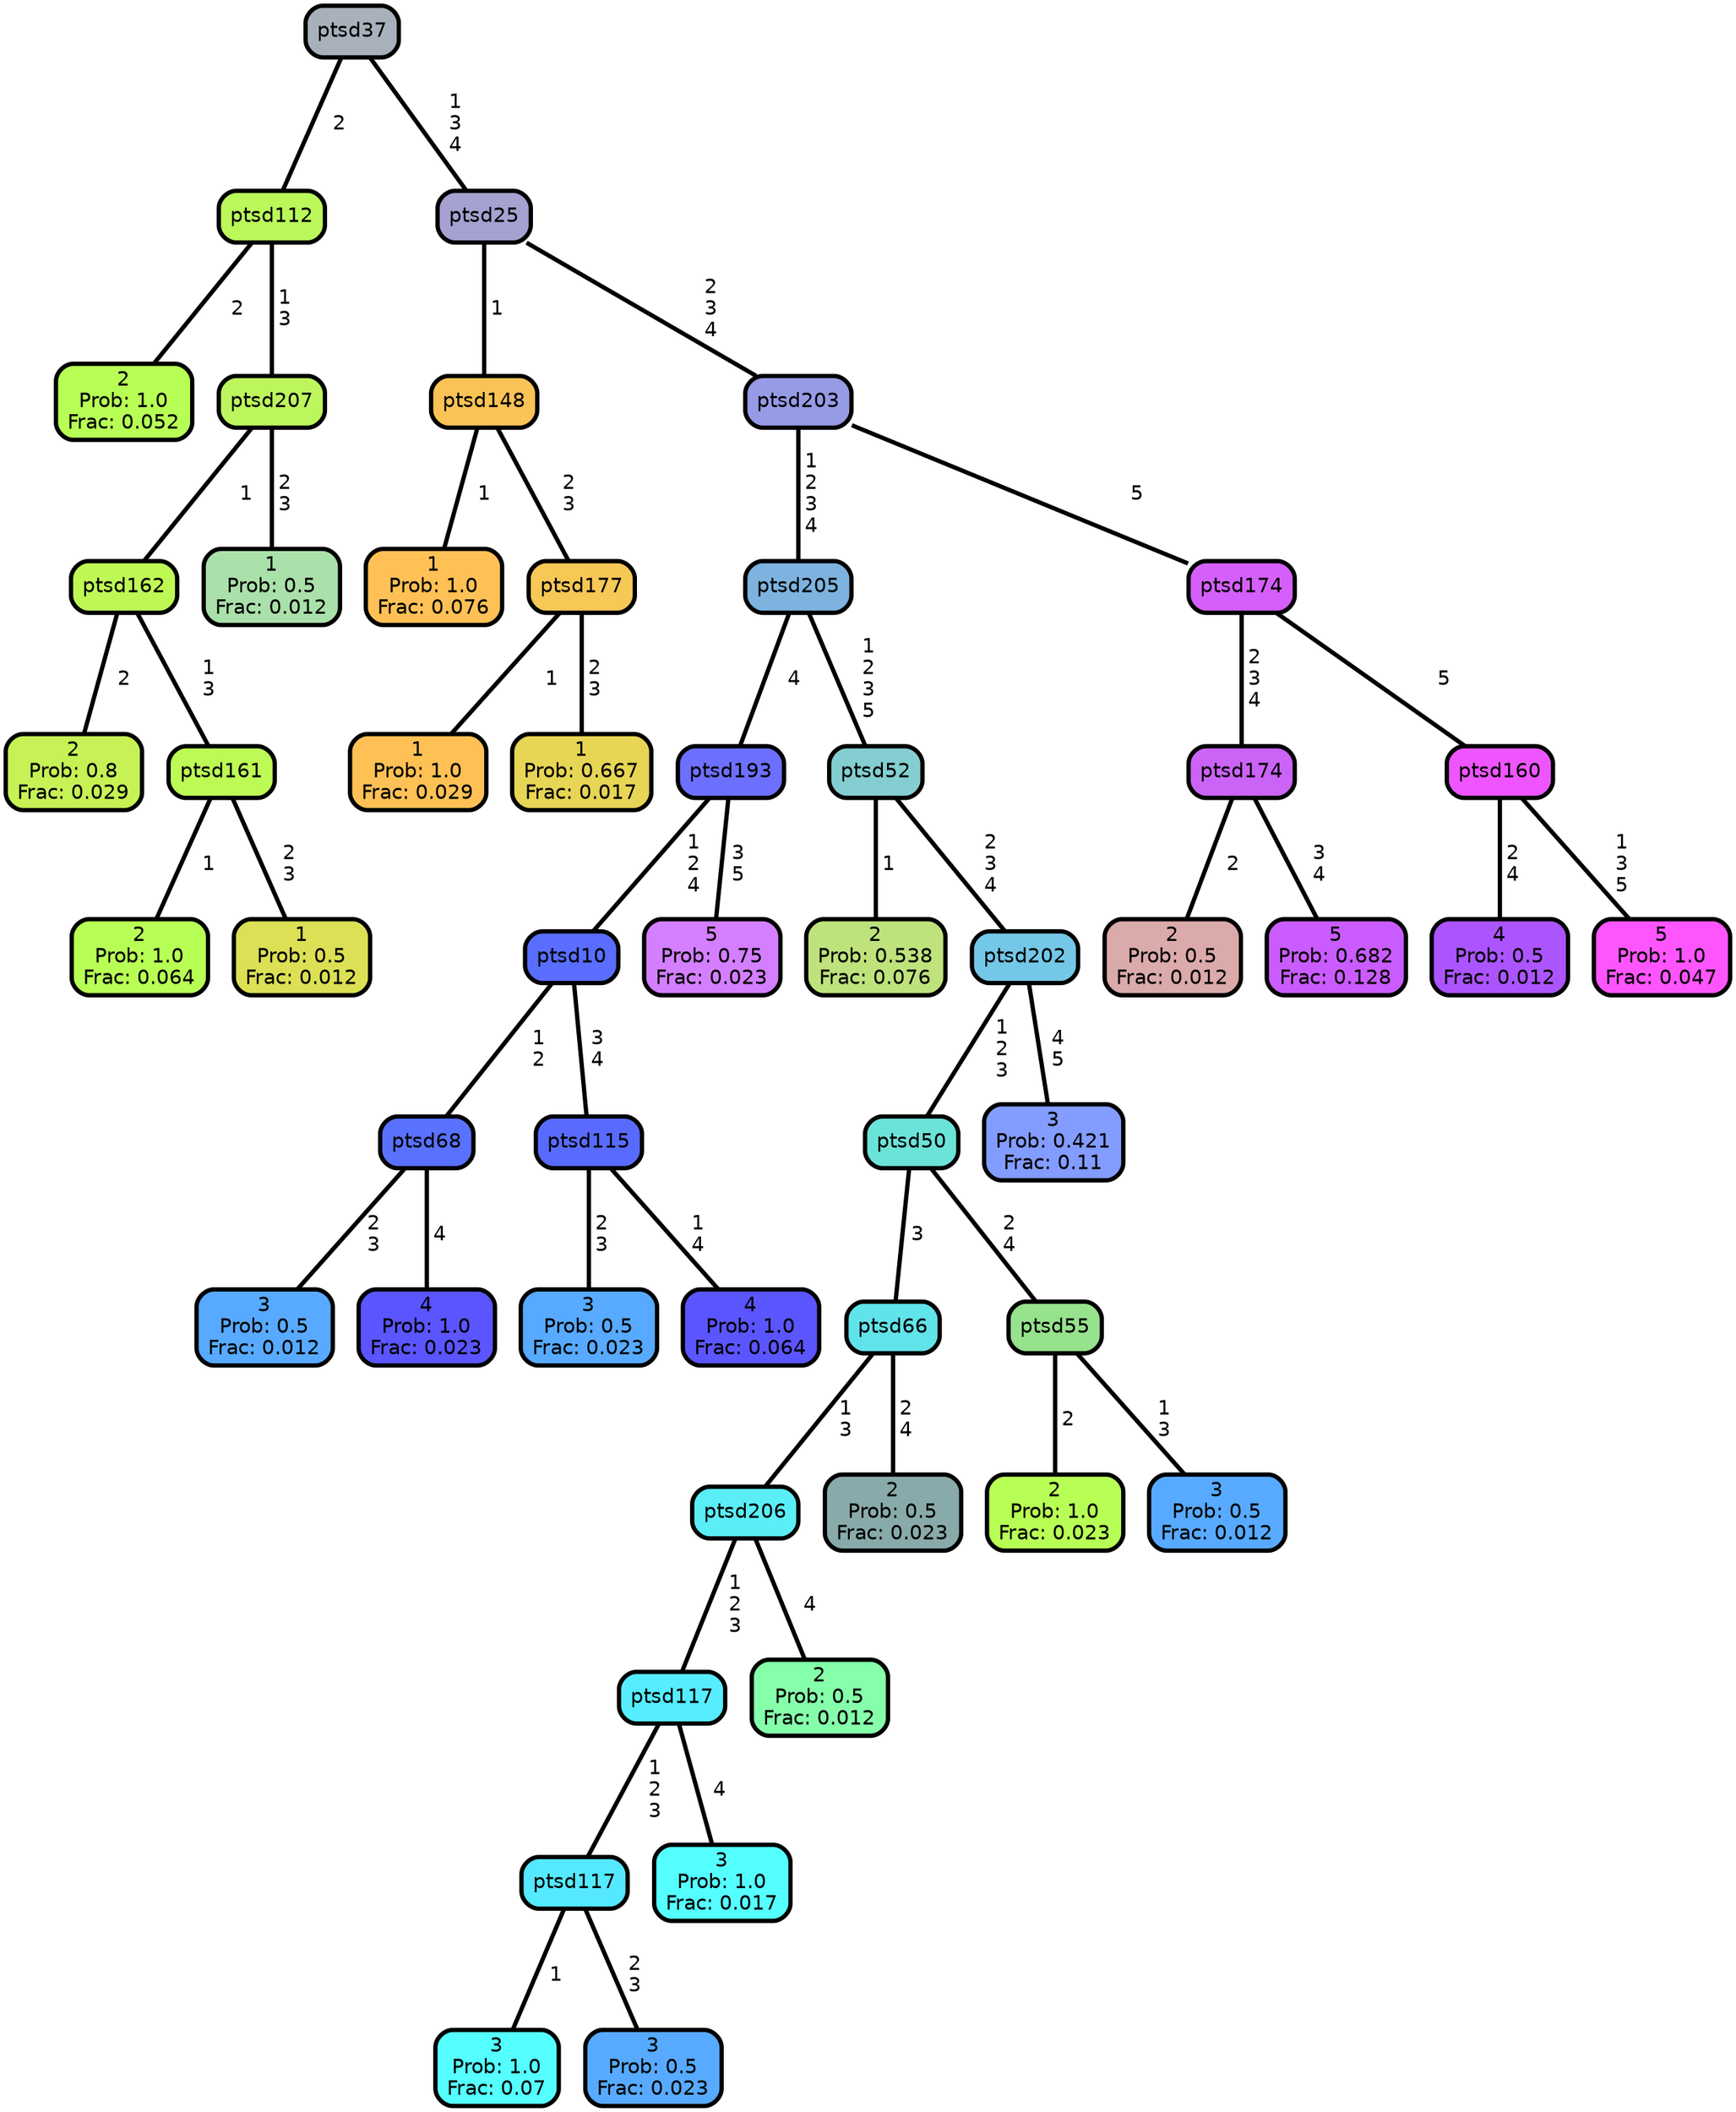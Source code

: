 graph Tree {
node [shape=box, style="filled, rounded",color="black",penwidth="3",fontcolor="black",                 fontname=helvetica] ;
graph [ranksep="0 equally", splines=straight,                 bgcolor=transparent, dpi=200] ;
edge [fontname=helvetica, color=black] ;
0 [label="2
Prob: 1.0
Frac: 0.052", fillcolor="#b8ff55"] ;
1 [label="ptsd112", fillcolor="#bbf85a"] ;
2 [label="2
Prob: 0.8
Frac: 0.029", fillcolor="#c6f255"] ;
3 [label="ptsd162", fillcolor="#bff855"] ;
4 [label="2
Prob: 1.0
Frac: 0.064", fillcolor="#b8ff55"] ;
5 [label="ptsd161", fillcolor="#bdfa55"] ;
6 [label="1
Prob: 0.5
Frac: 0.012", fillcolor="#dbe055"] ;
7 [label="ptsd207", fillcolor="#bdf55d"] ;
8 [label="1
Prob: 0.5
Frac: 0.012", fillcolor="#aae0aa"] ;
9 [label="ptsd37", fillcolor="#a8b0bc"] ;
10 [label="1
Prob: 1.0
Frac: 0.076", fillcolor="#ffc155"] ;
11 [label="ptsd148", fillcolor="#fbc355"] ;
12 [label="1
Prob: 1.0
Frac: 0.029", fillcolor="#ffc155"] ;
13 [label="ptsd177", fillcolor="#f6c855"] ;
14 [label="1
Prob: 0.667
Frac: 0.017", fillcolor="#e7d555"] ;
15 [label="ptsd25", fillcolor="#a5a1d0"] ;
16 [label="3
Prob: 0.5
Frac: 0.012", fillcolor="#57aaff"] ;
17 [label="ptsd68", fillcolor="#5971ff"] ;
18 [label="4
Prob: 1.0
Frac: 0.023", fillcolor="#5a55ff"] ;
19 [label="ptsd10", fillcolor="#596dff"] ;
20 [label="3
Prob: 0.5
Frac: 0.023", fillcolor="#57aaff"] ;
21 [label="ptsd115", fillcolor="#596bff"] ;
22 [label="4
Prob: 1.0
Frac: 0.064", fillcolor="#5a55ff"] ;
23 [label="ptsd193", fillcolor="#6d70ff"] ;
24 [label="5
Prob: 0.75
Frac: 0.023", fillcolor="#d47fff"] ;
25 [label="ptsd205", fillcolor="#7db3de"] ;
26 [label="2
Prob: 0.538
Frac: 0.076", fillcolor="#bee37c"] ;
27 [label="ptsd52", fillcolor="#84ced1"] ;
28 [label="3
Prob: 1.0
Frac: 0.07", fillcolor="#55ffff"] ;
29 [label="ptsd117", fillcolor="#55e9ff"] ;
30 [label="3
Prob: 0.5
Frac: 0.023", fillcolor="#57aaff"] ;
31 [label="ptsd117", fillcolor="#55edff"] ;
32 [label="3
Prob: 1.0
Frac: 0.017", fillcolor="#55ffff"] ;
33 [label="ptsd206", fillcolor="#5aeef6"] ;
34 [label="2
Prob: 0.5
Frac: 0.012", fillcolor="#86ffaa"] ;
35 [label="ptsd66", fillcolor="#61e3ea"] ;
36 [label="2
Prob: 0.5
Frac: 0.023", fillcolor="#89aaaa"] ;
37 [label="ptsd50", fillcolor="#6ce3d8"] ;
38 [label="2
Prob: 1.0
Frac: 0.023", fillcolor="#b8ff55"] ;
39 [label="ptsd55", fillcolor="#97e28d"] ;
40 [label="3
Prob: 0.5
Frac: 0.012", fillcolor="#57aaff"] ;
41 [label="ptsd202", fillcolor="#74c8e7"] ;
42 [label="3
Prob: 0.421
Frac: 0.11", fillcolor="#839cff"] ;
43 [label="ptsd203", fillcolor="#969be5"] ;
44 [label="2
Prob: 0.5
Frac: 0.012", fillcolor="#dbaaaa"] ;
45 [label="ptsd174", fillcolor="#cb63f7"] ;
46 [label="5
Prob: 0.682
Frac: 0.128", fillcolor="#ca5cff"] ;
47 [label="ptsd174", fillcolor="#d55ffa"] ;
48 [label="4
Prob: 0.5
Frac: 0.012", fillcolor="#ac55ff"] ;
49 [label="ptsd160", fillcolor="#ee55ff"] ;
50 [label="5
Prob: 1.0
Frac: 0.047", fillcolor="#ff55ff"] ;
1 -- 0 [label=" 2",penwidth=3] ;
1 -- 7 [label=" 1\n 3",penwidth=3] ;
3 -- 2 [label=" 2",penwidth=3] ;
3 -- 5 [label=" 1\n 3",penwidth=3] ;
5 -- 4 [label=" 1",penwidth=3] ;
5 -- 6 [label=" 2\n 3",penwidth=3] ;
7 -- 3 [label=" 1",penwidth=3] ;
7 -- 8 [label=" 2\n 3",penwidth=3] ;
9 -- 1 [label=" 2",penwidth=3] ;
9 -- 15 [label=" 1\n 3\n 4",penwidth=3] ;
11 -- 10 [label=" 1",penwidth=3] ;
11 -- 13 [label=" 2\n 3",penwidth=3] ;
13 -- 12 [label=" 1",penwidth=3] ;
13 -- 14 [label=" 2\n 3",penwidth=3] ;
15 -- 11 [label=" 1",penwidth=3] ;
15 -- 43 [label=" 2\n 3\n 4",penwidth=3] ;
17 -- 16 [label=" 2\n 3",penwidth=3] ;
17 -- 18 [label=" 4",penwidth=3] ;
19 -- 17 [label=" 1\n 2",penwidth=3] ;
19 -- 21 [label=" 3\n 4",penwidth=3] ;
21 -- 20 [label=" 2\n 3",penwidth=3] ;
21 -- 22 [label=" 1\n 4",penwidth=3] ;
23 -- 19 [label=" 1\n 2\n 4",penwidth=3] ;
23 -- 24 [label=" 3\n 5",penwidth=3] ;
25 -- 23 [label=" 4",penwidth=3] ;
25 -- 27 [label=" 1\n 2\n 3\n 5",penwidth=3] ;
27 -- 26 [label=" 1",penwidth=3] ;
27 -- 41 [label=" 2\n 3\n 4",penwidth=3] ;
29 -- 28 [label=" 1",penwidth=3] ;
29 -- 30 [label=" 2\n 3",penwidth=3] ;
31 -- 29 [label=" 1\n 2\n 3",penwidth=3] ;
31 -- 32 [label=" 4",penwidth=3] ;
33 -- 31 [label=" 1\n 2\n 3",penwidth=3] ;
33 -- 34 [label=" 4",penwidth=3] ;
35 -- 33 [label=" 1\n 3",penwidth=3] ;
35 -- 36 [label=" 2\n 4",penwidth=3] ;
37 -- 35 [label=" 3",penwidth=3] ;
37 -- 39 [label=" 2\n 4",penwidth=3] ;
39 -- 38 [label=" 2",penwidth=3] ;
39 -- 40 [label=" 1\n 3",penwidth=3] ;
41 -- 37 [label=" 1\n 2\n 3",penwidth=3] ;
41 -- 42 [label=" 4\n 5",penwidth=3] ;
43 -- 25 [label=" 1\n 2\n 3\n 4",penwidth=3] ;
43 -- 47 [label=" 5",penwidth=3] ;
45 -- 44 [label=" 2",penwidth=3] ;
45 -- 46 [label=" 3\n 4",penwidth=3] ;
47 -- 45 [label=" 2\n 3\n 4",penwidth=3] ;
47 -- 49 [label=" 5",penwidth=3] ;
49 -- 48 [label=" 2\n 4",penwidth=3] ;
49 -- 50 [label=" 1\n 3\n 5",penwidth=3] ;
{rank = same;}}
